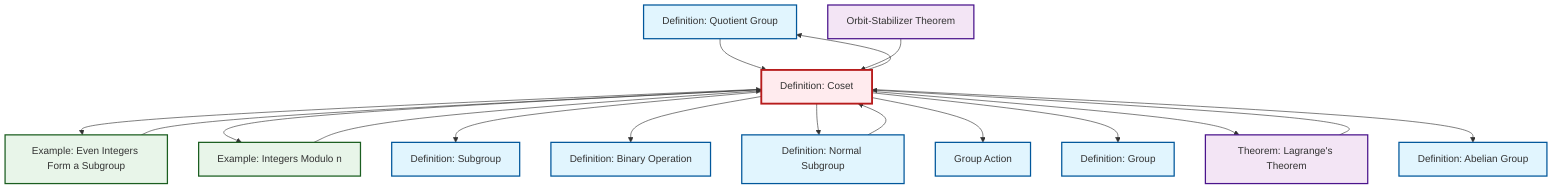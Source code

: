 graph TD
    classDef definition fill:#e1f5fe,stroke:#01579b,stroke-width:2px
    classDef theorem fill:#f3e5f5,stroke:#4a148c,stroke-width:2px
    classDef axiom fill:#fff3e0,stroke:#e65100,stroke-width:2px
    classDef example fill:#e8f5e9,stroke:#1b5e20,stroke-width:2px
    classDef current fill:#ffebee,stroke:#b71c1c,stroke-width:3px
    def-abelian-group["Definition: Abelian Group"]:::definition
    def-quotient-group["Definition: Quotient Group"]:::definition
    def-group["Definition: Group"]:::definition
    def-normal-subgroup["Definition: Normal Subgroup"]:::definition
    thm-orbit-stabilizer["Orbit-Stabilizer Theorem"]:::theorem
    def-subgroup["Definition: Subgroup"]:::definition
    ex-quotient-integers-mod-n["Example: Integers Modulo n"]:::example
    thm-lagrange["Theorem: Lagrange's Theorem"]:::theorem
    ex-even-integers-subgroup["Example: Even Integers Form a Subgroup"]:::example
    def-binary-operation["Definition: Binary Operation"]:::definition
    def-coset["Definition: Coset"]:::definition
    def-group-action["Group Action"]:::definition
    def-coset --> ex-even-integers-subgroup
    def-coset --> ex-quotient-integers-mod-n
    def-coset --> def-subgroup
    thm-lagrange --> def-coset
    def-coset --> def-binary-operation
    def-coset --> def-normal-subgroup
    def-coset --> def-group-action
    def-coset --> def-group
    def-quotient-group --> def-coset
    def-coset --> def-quotient-group
    def-normal-subgroup --> def-coset
    def-coset --> thm-lagrange
    thm-orbit-stabilizer --> def-coset
    ex-quotient-integers-mod-n --> def-coset
    def-coset --> def-abelian-group
    ex-even-integers-subgroup --> def-coset
    class def-coset current